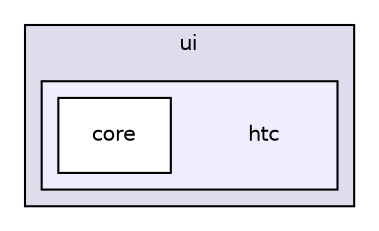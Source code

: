 digraph G {
  compound=true
  node [ fontsize="10", fontname="Helvetica"];
  edge [ labelfontsize="10", labelfontname="Helvetica"];
  subgraph clusterdir_8172b99120729303d882dab2771c72a0 {
    graph [ bgcolor="#ddddee", pencolor="black", label="ui" fontname="Helvetica", fontsize="10", URL="dir_8172b99120729303d882dab2771c72a0.html"]
  subgraph clusterdir_0e2a75f3c31834abfd429b6bceae0655 {
    graph [ bgcolor="#eeeeff", pencolor="black", label="" URL="dir_0e2a75f3c31834abfd429b6bceae0655.html"];
    dir_0e2a75f3c31834abfd429b6bceae0655 [shape=plaintext label="htc"];
    dir_6f3b4fb0e7780e0d29a674e892287e10 [shape=box label="core" color="black" fillcolor="white" style="filled" URL="dir_6f3b4fb0e7780e0d29a674e892287e10.html"];
  }
  }
}
